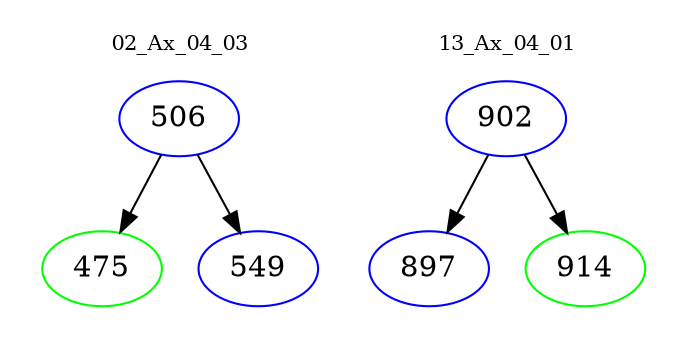 digraph{
subgraph cluster_0 {
color = white
label = "02_Ax_04_03";
fontsize=10;
T0_506 [label="506", color="blue"]
T0_506 -> T0_475 [color="black"]
T0_475 [label="475", color="green"]
T0_506 -> T0_549 [color="black"]
T0_549 [label="549", color="blue"]
}
subgraph cluster_1 {
color = white
label = "13_Ax_04_01";
fontsize=10;
T1_902 [label="902", color="blue"]
T1_902 -> T1_897 [color="black"]
T1_897 [label="897", color="blue"]
T1_902 -> T1_914 [color="black"]
T1_914 [label="914", color="green"]
}
}
